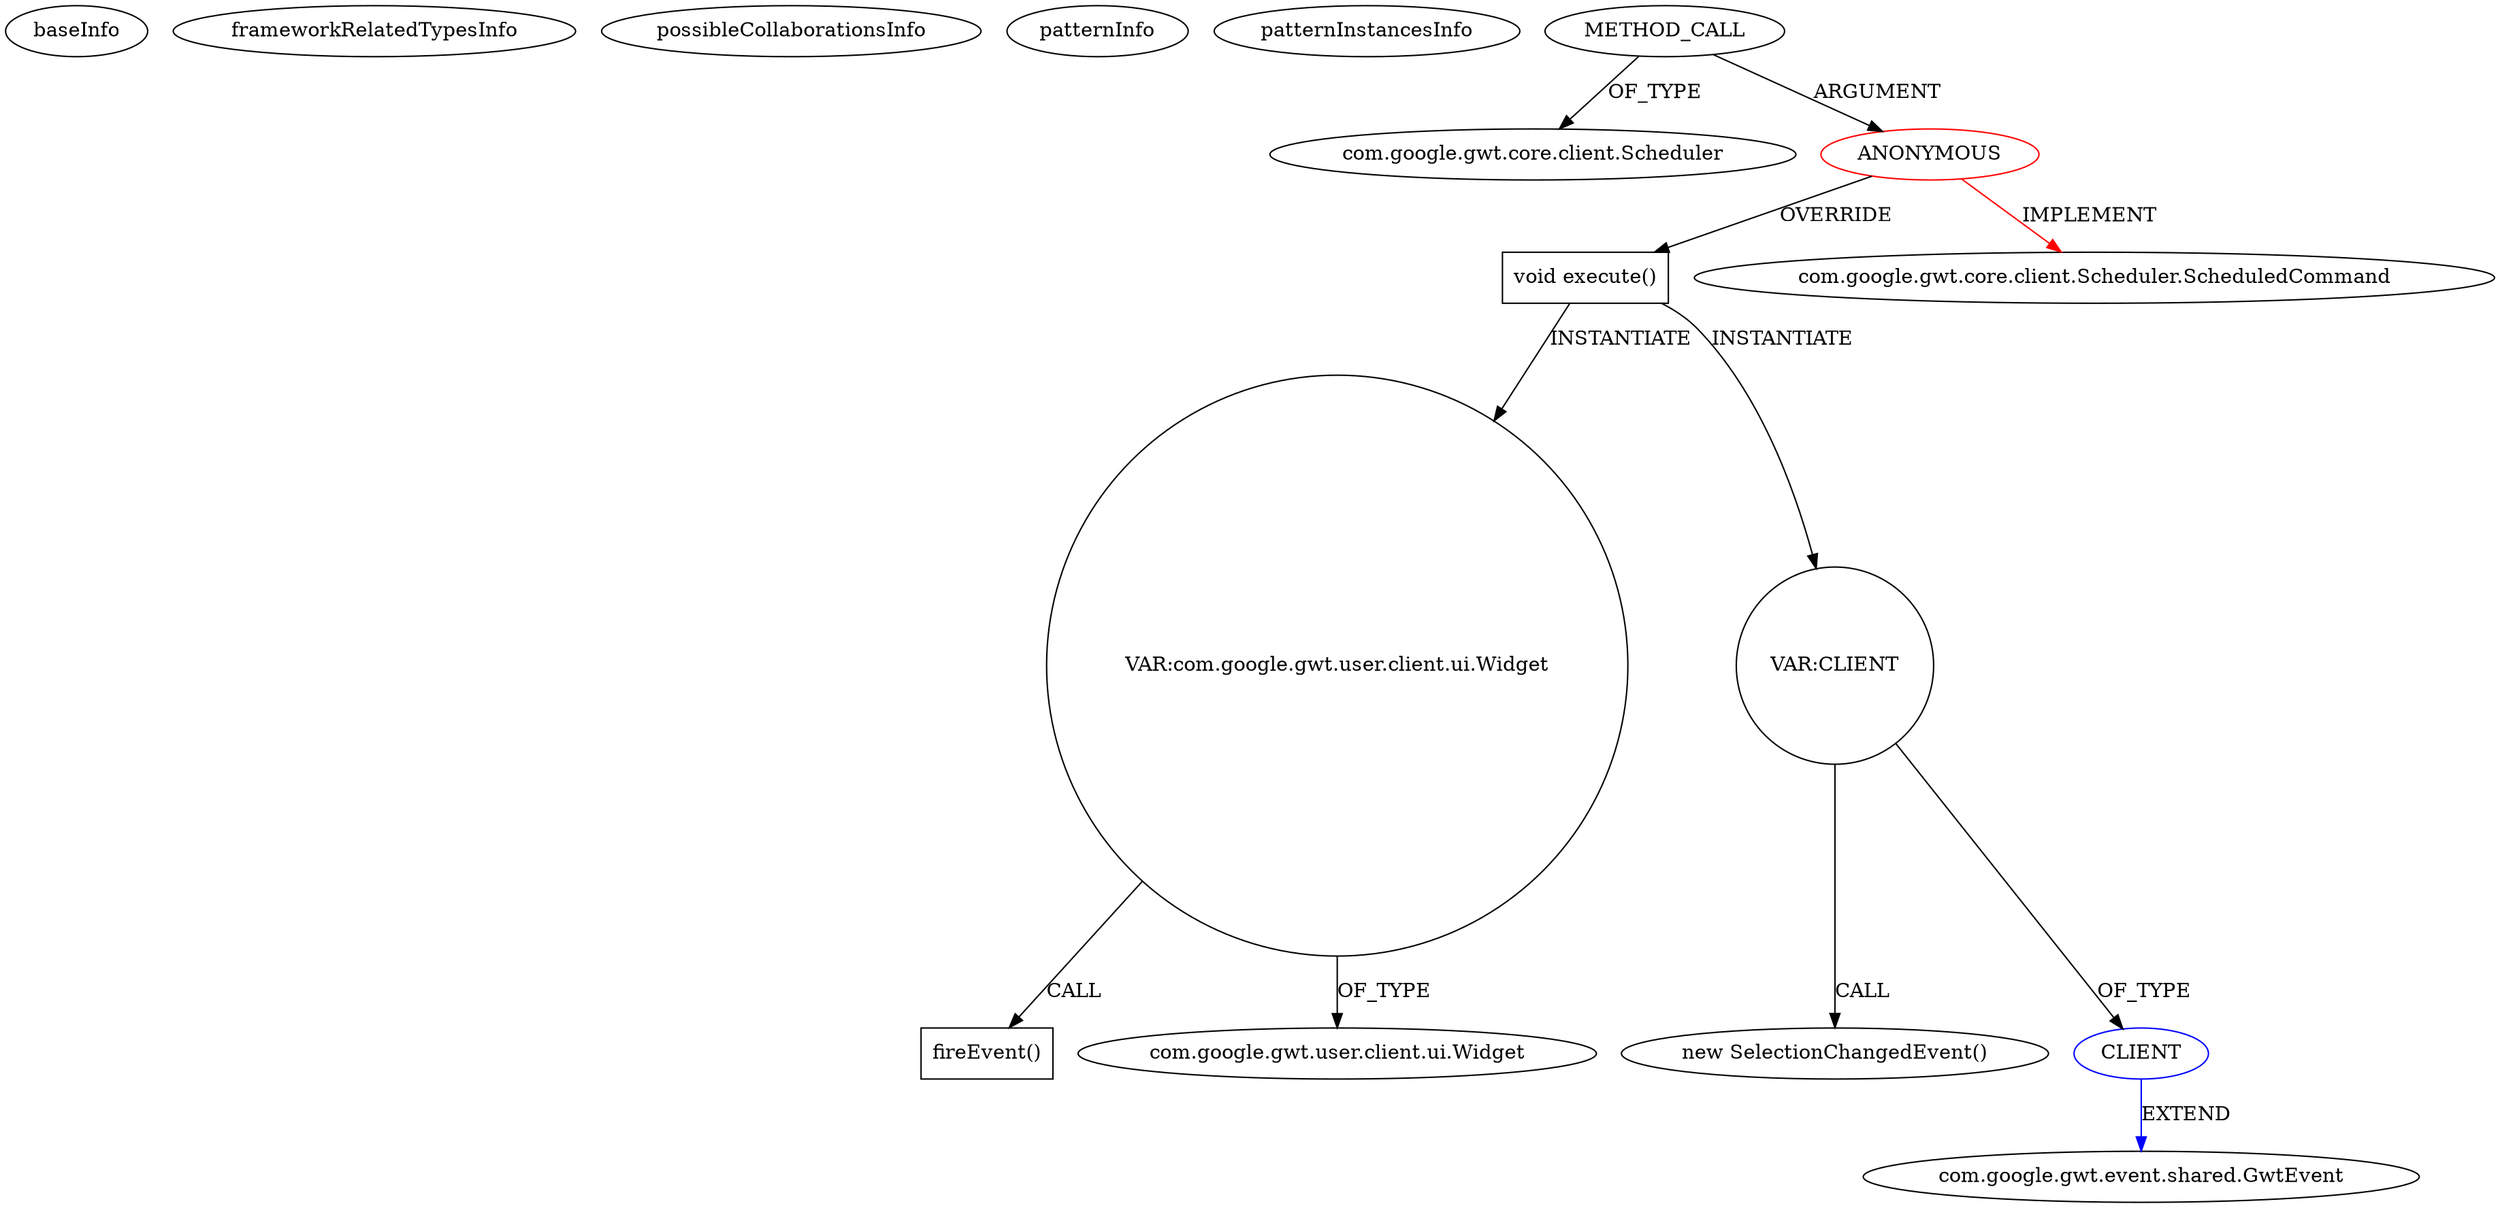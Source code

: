 digraph {
baseInfo[graphId=258,category="pattern",isAnonymous=true,possibleRelation=true]
frameworkRelatedTypesInfo[0="com.google.gwt.core.client.Scheduler.ScheduledCommand"]
possibleCollaborationsInfo[0="258~INSTANTIATION-OVERRIDING_METHOD_DECLARATION-~com.google.gwt.core.client.Scheduler.ScheduledCommand ~com.google.gwt.event.shared.GwtEvent ~true~false"]
patternInfo[frequency=2.0,patternRootClient=0]
patternInstancesInfo[0="nextinterfaces-next~/nextinterfaces-next/next-master/src/next/i/view/widgets/XRadioButtonGroup.java~void onClick(com.google.gwt.event.dom.client.ClickEvent)~4213",1="nextinterfaces-next~/nextinterfaces-next/next-master/src/next/i/view/widgets/XCheckboxGroup.java~void onClick(com.google.gwt.event.dom.client.ClickEvent)~4205"]
3[label="com.google.gwt.core.client.Scheduler",vertexType="FRAMEWORK_CLASS_TYPE",isFrameworkType=false]
2[label="METHOD_CALL",vertexType="OUTSIDE_CALL",isFrameworkType=false]
0[label="ANONYMOUS",vertexType="ROOT_ANONYMOUS_DECLARATION",isFrameworkType=false,color=red]
4[label="void execute()",vertexType="OVERRIDING_METHOD_DECLARATION",isFrameworkType=false,shape=box]
9[label="VAR:com.google.gwt.user.client.ui.Widget",vertexType="VARIABLE_EXPRESION",isFrameworkType=false,shape=circle]
6[label="VAR:CLIENT",vertexType="VARIABLE_EXPRESION",isFrameworkType=false,shape=circle]
5[label="new SelectionChangedEvent()",vertexType="CONSTRUCTOR_CALL",isFrameworkType=false]
1[label="com.google.gwt.core.client.Scheduler.ScheduledCommand",vertexType="FRAMEWORK_INTERFACE_TYPE",isFrameworkType=false]
10[label="fireEvent()",vertexType="INSIDE_CALL",isFrameworkType=false,shape=box]
11[label="com.google.gwt.user.client.ui.Widget",vertexType="FRAMEWORK_CLASS_TYPE",isFrameworkType=false]
7[label="CLIENT",vertexType="REFERENCE_CLIENT_CLASS_DECLARATION",isFrameworkType=false,color=blue]
8[label="com.google.gwt.event.shared.GwtEvent",vertexType="FRAMEWORK_CLASS_TYPE",isFrameworkType=false]
4->9[label="INSTANTIATE"]
6->5[label="CALL"]
7->8[label="EXTEND",color=blue]
2->0[label="ARGUMENT"]
9->10[label="CALL"]
0->1[label="IMPLEMENT",color=red]
0->4[label="OVERRIDE"]
9->11[label="OF_TYPE"]
2->3[label="OF_TYPE"]
4->6[label="INSTANTIATE"]
6->7[label="OF_TYPE"]
}
